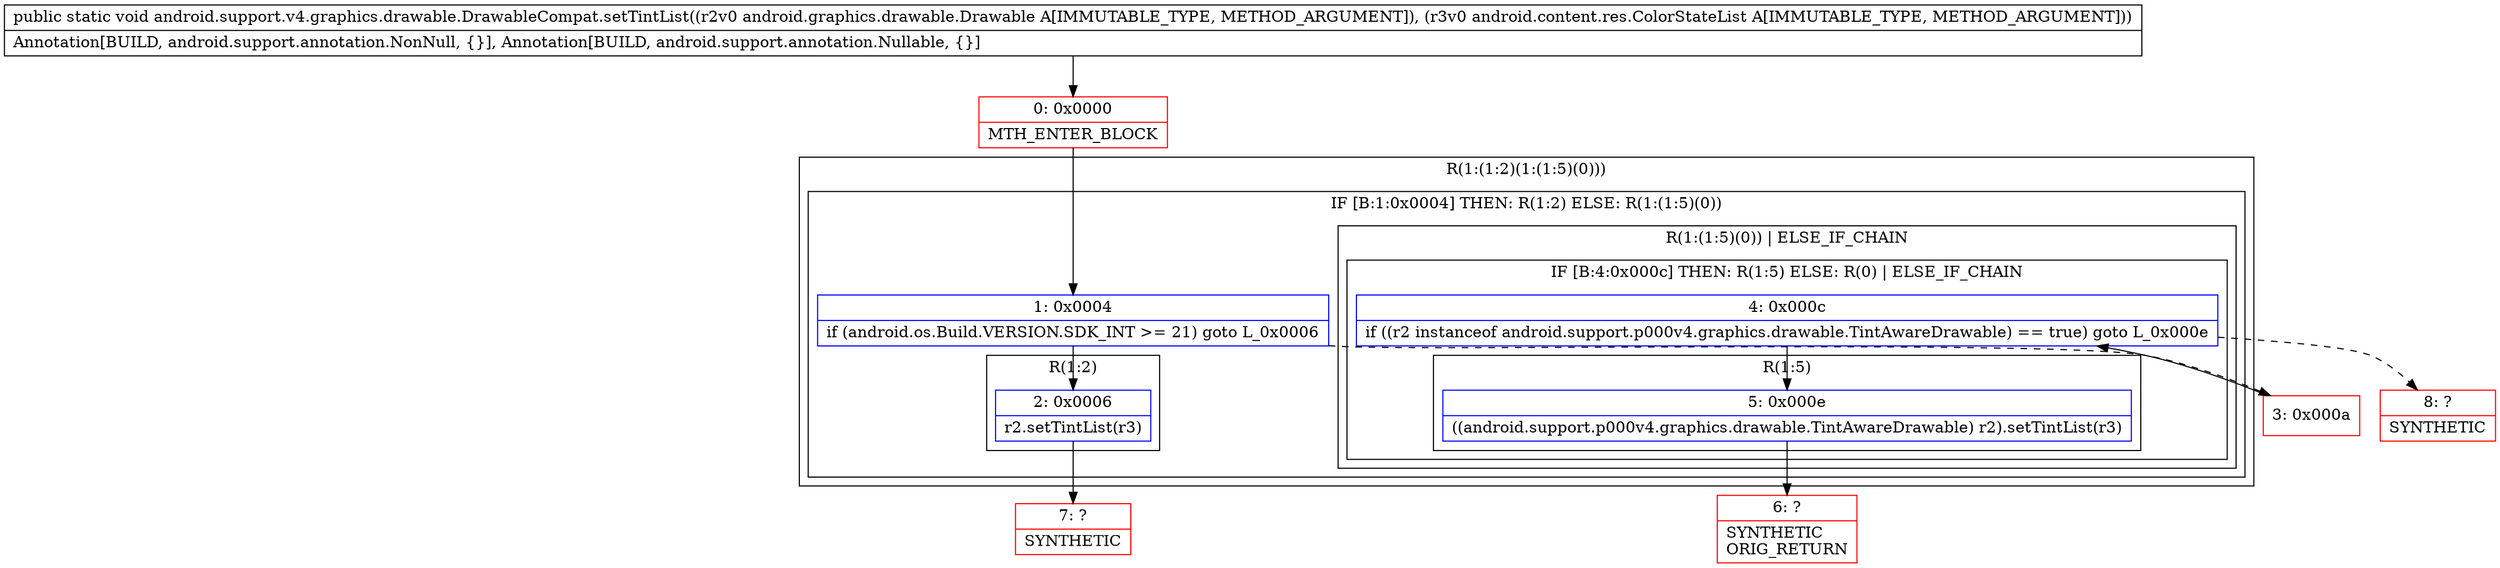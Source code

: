 digraph "CFG forandroid.support.v4.graphics.drawable.DrawableCompat.setTintList(Landroid\/graphics\/drawable\/Drawable;Landroid\/content\/res\/ColorStateList;)V" {
subgraph cluster_Region_759933782 {
label = "R(1:(1:2)(1:(1:5)(0)))";
node [shape=record,color=blue];
subgraph cluster_IfRegion_1088467930 {
label = "IF [B:1:0x0004] THEN: R(1:2) ELSE: R(1:(1:5)(0))";
node [shape=record,color=blue];
Node_1 [shape=record,label="{1\:\ 0x0004|if (android.os.Build.VERSION.SDK_INT \>= 21) goto L_0x0006\l}"];
subgraph cluster_Region_1923119259 {
label = "R(1:2)";
node [shape=record,color=blue];
Node_2 [shape=record,label="{2\:\ 0x0006|r2.setTintList(r3)\l}"];
}
subgraph cluster_Region_426384085 {
label = "R(1:(1:5)(0)) | ELSE_IF_CHAIN\l";
node [shape=record,color=blue];
subgraph cluster_IfRegion_1762333621 {
label = "IF [B:4:0x000c] THEN: R(1:5) ELSE: R(0) | ELSE_IF_CHAIN\l";
node [shape=record,color=blue];
Node_4 [shape=record,label="{4\:\ 0x000c|if ((r2 instanceof android.support.p000v4.graphics.drawable.TintAwareDrawable) == true) goto L_0x000e\l}"];
subgraph cluster_Region_749732653 {
label = "R(1:5)";
node [shape=record,color=blue];
Node_5 [shape=record,label="{5\:\ 0x000e|((android.support.p000v4.graphics.drawable.TintAwareDrawable) r2).setTintList(r3)\l}"];
}
subgraph cluster_Region_1562759808 {
label = "R(0)";
node [shape=record,color=blue];
}
}
}
}
}
Node_0 [shape=record,color=red,label="{0\:\ 0x0000|MTH_ENTER_BLOCK\l}"];
Node_3 [shape=record,color=red,label="{3\:\ 0x000a}"];
Node_6 [shape=record,color=red,label="{6\:\ ?|SYNTHETIC\lORIG_RETURN\l}"];
Node_7 [shape=record,color=red,label="{7\:\ ?|SYNTHETIC\l}"];
Node_8 [shape=record,color=red,label="{8\:\ ?|SYNTHETIC\l}"];
MethodNode[shape=record,label="{public static void android.support.v4.graphics.drawable.DrawableCompat.setTintList((r2v0 android.graphics.drawable.Drawable A[IMMUTABLE_TYPE, METHOD_ARGUMENT]), (r3v0 android.content.res.ColorStateList A[IMMUTABLE_TYPE, METHOD_ARGUMENT]))  | Annotation[BUILD, android.support.annotation.NonNull, \{\}], Annotation[BUILD, android.support.annotation.Nullable, \{\}]\l}"];
MethodNode -> Node_0;
Node_1 -> Node_2;
Node_1 -> Node_3[style=dashed];
Node_2 -> Node_7;
Node_4 -> Node_5;
Node_4 -> Node_8[style=dashed];
Node_5 -> Node_6;
Node_0 -> Node_1;
Node_3 -> Node_4;
}

